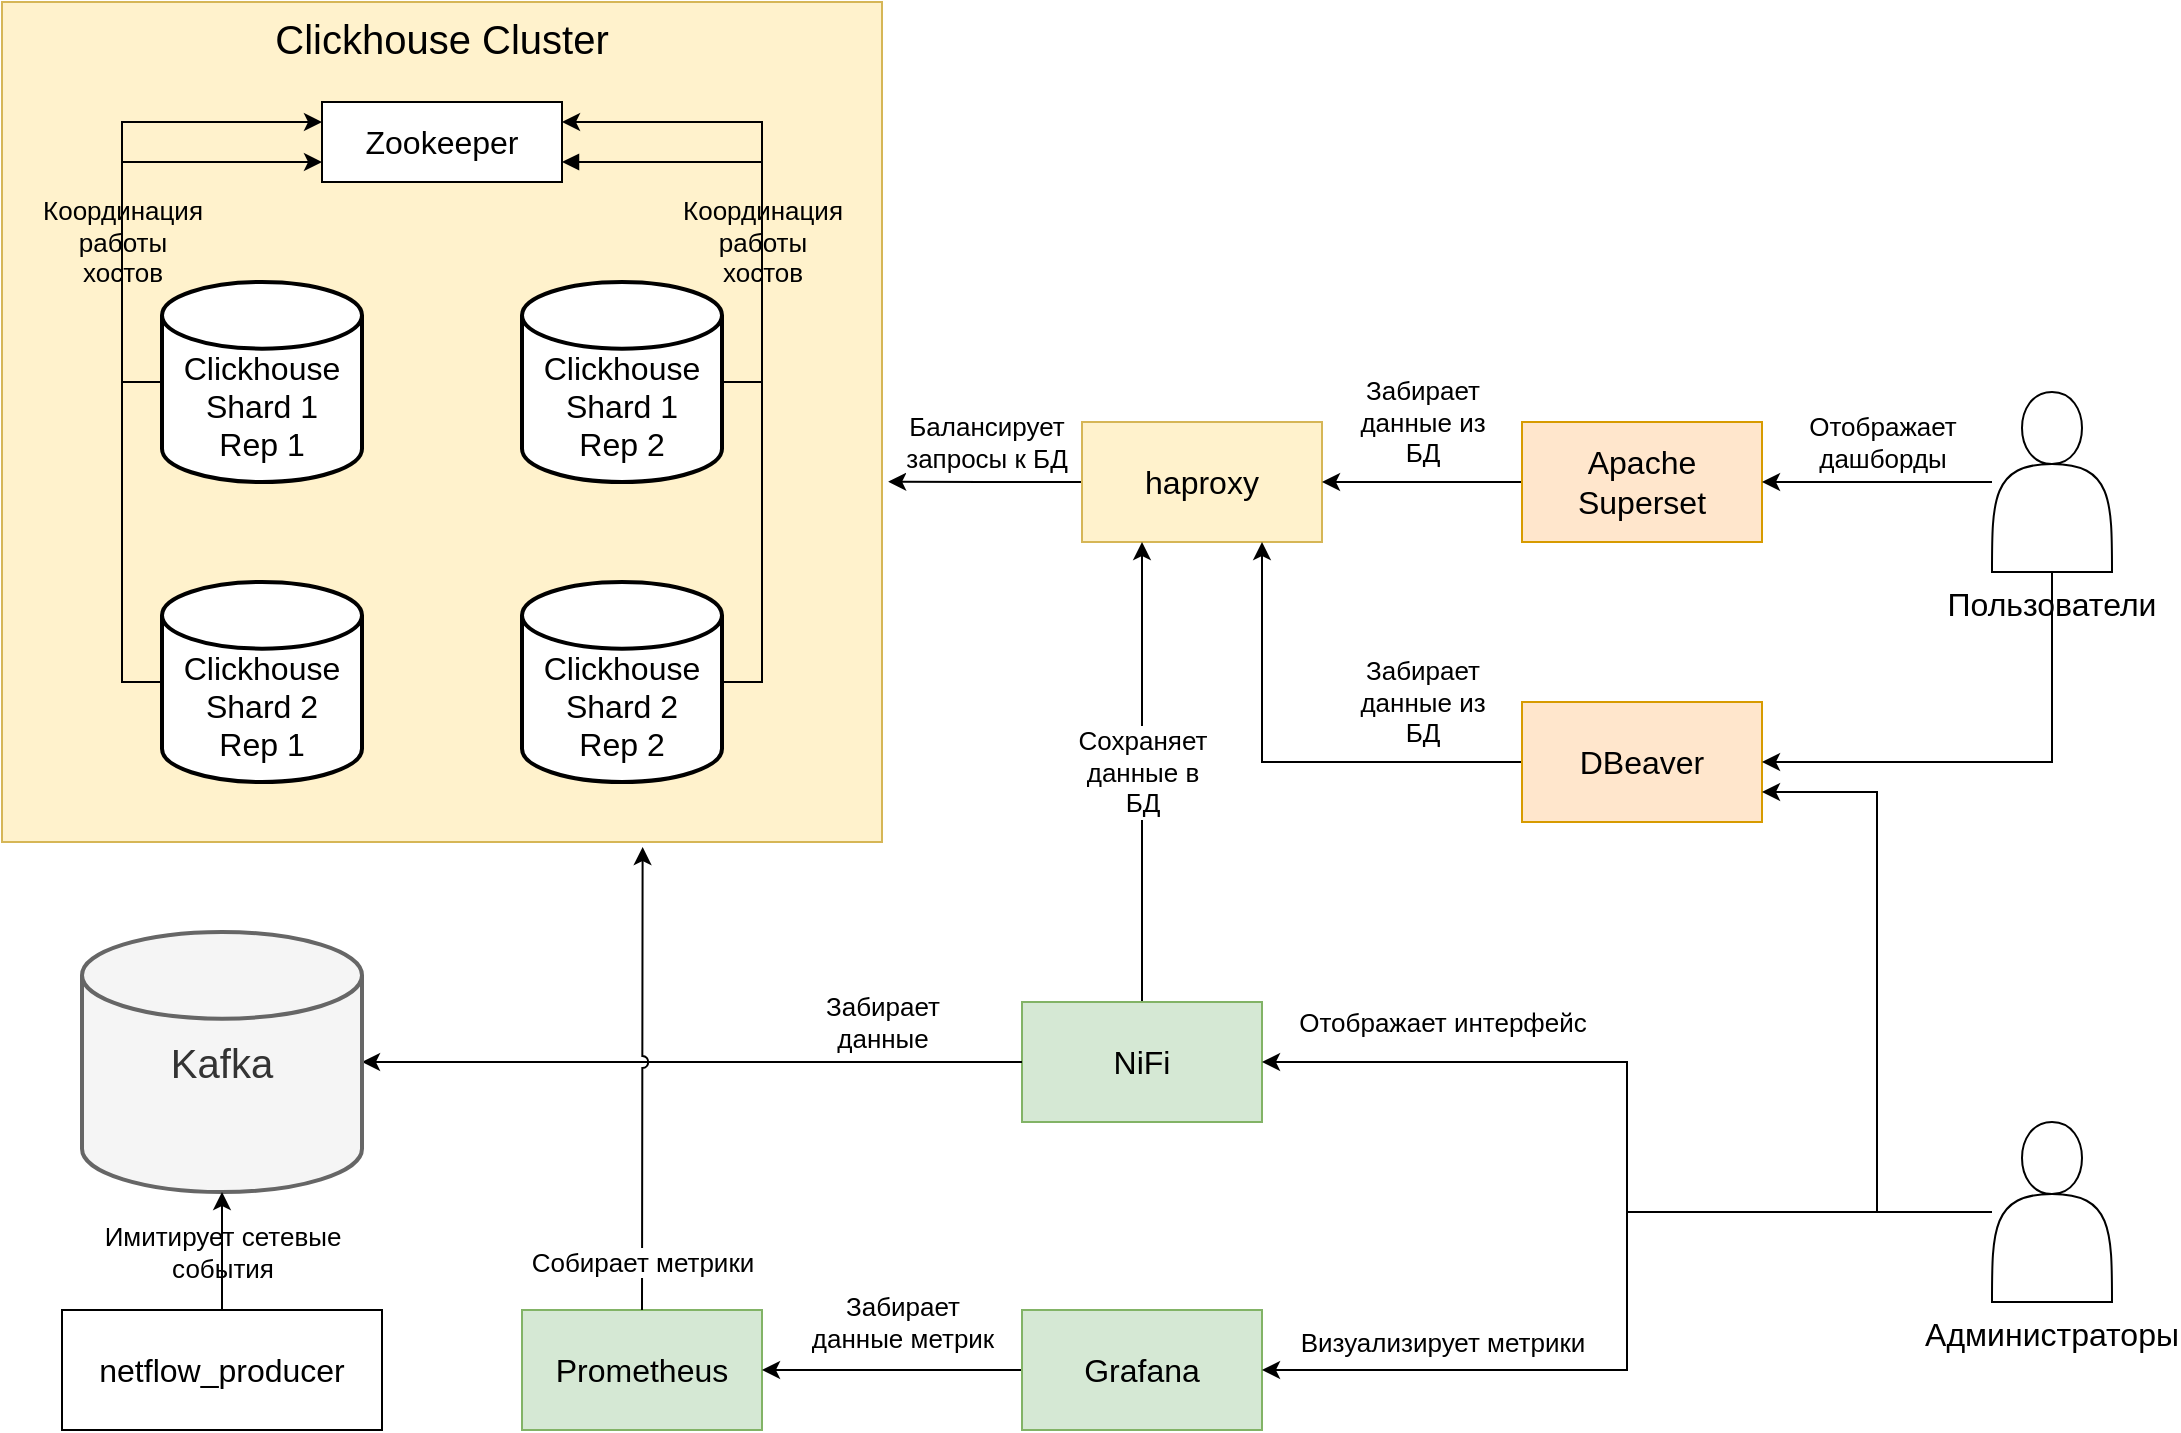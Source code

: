 <mxfile version="26.2.15">
  <diagram name="Страница — 1" id="MMgMjOwD4D79rNEsgax0">
    <mxGraphModel dx="1427" dy="974" grid="1" gridSize="10" guides="1" tooltips="1" connect="1" arrows="1" fold="1" page="1" pageScale="1" pageWidth="1169" pageHeight="827" math="0" shadow="0">
      <root>
        <mxCell id="0" />
        <mxCell id="1" parent="0" />
        <mxCell id="lgsHo6YYuJnd4zfrtJT4-15" value="Балансирует&lt;br&gt;запросы к БД" style="edgeStyle=orthogonalEdgeStyle;rounded=0;orthogonalLoop=1;jettySize=auto;html=1;startArrow=none;startFill=0;fontSize=13;entryX=1.007;entryY=0.571;entryDx=0;entryDy=0;entryPerimeter=0;" parent="1" source="lgsHo6YYuJnd4zfrtJT4-12" target="lgsHo6YYuJnd4zfrtJT4-10" edge="1">
          <mxGeometry y="-20" relative="1" as="geometry">
            <mxPoint as="offset" />
          </mxGeometry>
        </mxCell>
        <mxCell id="lgsHo6YYuJnd4zfrtJT4-12" value="haproxy" style="rounded=0;whiteSpace=wrap;html=1;fontSize=16;fillColor=#fff2cc;strokeColor=#d6b656;" parent="1" vertex="1">
          <mxGeometry x="580" y="250" width="120" height="60" as="geometry" />
        </mxCell>
        <mxCell id="lgsHo6YYuJnd4zfrtJT4-17" value="Забирает&lt;br&gt;данные из&lt;br&gt;БД" style="edgeStyle=orthogonalEdgeStyle;rounded=0;orthogonalLoop=1;jettySize=auto;html=1;entryX=1;entryY=0.5;entryDx=0;entryDy=0;fontSize=13;" parent="1" source="lgsHo6YYuJnd4zfrtJT4-13" target="lgsHo6YYuJnd4zfrtJT4-12" edge="1">
          <mxGeometry y="-30" relative="1" as="geometry">
            <mxPoint as="offset" />
          </mxGeometry>
        </mxCell>
        <mxCell id="lgsHo6YYuJnd4zfrtJT4-13" value="Apache Superset" style="rounded=0;whiteSpace=wrap;html=1;fontSize=16;fillColor=#ffe6cc;strokeColor=#d79b00;" parent="1" vertex="1">
          <mxGeometry x="800" y="250" width="120" height="60" as="geometry" />
        </mxCell>
        <mxCell id="lgsHo6YYuJnd4zfrtJT4-16" value="Забирает&lt;br&gt;данные из&lt;br&gt;БД" style="edgeStyle=orthogonalEdgeStyle;rounded=0;orthogonalLoop=1;jettySize=auto;html=1;entryX=0.75;entryY=1;entryDx=0;entryDy=0;fontSize=13;" parent="1" source="lgsHo6YYuJnd4zfrtJT4-14" target="lgsHo6YYuJnd4zfrtJT4-12" edge="1">
          <mxGeometry x="-0.583" y="-30" relative="1" as="geometry">
            <mxPoint as="offset" />
          </mxGeometry>
        </mxCell>
        <mxCell id="lgsHo6YYuJnd4zfrtJT4-14" value="DBeaver" style="rounded=0;whiteSpace=wrap;html=1;fontSize=16;fillColor=#ffe6cc;strokeColor=#d79b00;" parent="1" vertex="1">
          <mxGeometry x="800" y="390" width="120" height="60" as="geometry" />
        </mxCell>
        <mxCell id="lgsHo6YYuJnd4zfrtJT4-18" value="Prometheus" style="rounded=0;whiteSpace=wrap;html=1;fontSize=16;fillColor=#d5e8d4;strokeColor=#82b366;" parent="1" vertex="1">
          <mxGeometry x="300" y="694" width="120" height="60" as="geometry" />
        </mxCell>
        <mxCell id="lgsHo6YYuJnd4zfrtJT4-20" value="Забирает&lt;br&gt;данные&amp;nbsp;метрик" style="edgeStyle=orthogonalEdgeStyle;rounded=0;orthogonalLoop=1;jettySize=auto;html=1;fontSize=13;" parent="1" source="lgsHo6YYuJnd4zfrtJT4-19" target="lgsHo6YYuJnd4zfrtJT4-18" edge="1">
          <mxGeometry x="-0.077" y="-24" relative="1" as="geometry">
            <mxPoint as="offset" />
          </mxGeometry>
        </mxCell>
        <mxCell id="lgsHo6YYuJnd4zfrtJT4-19" value="Grafana" style="rounded=0;whiteSpace=wrap;html=1;fontSize=16;fillColor=#d5e8d4;strokeColor=#82b366;" parent="1" vertex="1">
          <mxGeometry x="550" y="694" width="120" height="60" as="geometry" />
        </mxCell>
        <mxCell id="lgsHo6YYuJnd4zfrtJT4-25" value="Отображает&lt;br&gt;дашборды" style="edgeStyle=orthogonalEdgeStyle;rounded=0;orthogonalLoop=1;jettySize=auto;html=1;fontSize=13;" parent="1" source="lgsHo6YYuJnd4zfrtJT4-24" target="lgsHo6YYuJnd4zfrtJT4-13" edge="1">
          <mxGeometry x="-0.043" y="-20" relative="1" as="geometry">
            <mxPoint as="offset" />
          </mxGeometry>
        </mxCell>
        <mxCell id="lgsHo6YYuJnd4zfrtJT4-27" style="edgeStyle=orthogonalEdgeStyle;rounded=0;orthogonalLoop=1;jettySize=auto;html=1;exitX=0.5;exitY=1;exitDx=0;exitDy=0;entryX=1;entryY=0.5;entryDx=0;entryDy=0;" parent="1" source="lgsHo6YYuJnd4zfrtJT4-24" target="lgsHo6YYuJnd4zfrtJT4-14" edge="1">
          <mxGeometry relative="1" as="geometry" />
        </mxCell>
        <mxCell id="lgsHo6YYuJnd4zfrtJT4-24" value="Пользователи" style="shape=actor;whiteSpace=wrap;html=1;verticalAlign=top;labelPosition=center;verticalLabelPosition=bottom;align=center;fontSize=16;" parent="1" vertex="1">
          <mxGeometry x="1035" y="235" width="60" height="90" as="geometry" />
        </mxCell>
        <mxCell id="lgsHo6YYuJnd4zfrtJT4-32" value="Сохраняет&lt;br&gt;данные в&lt;br&gt;БД" style="edgeStyle=orthogonalEdgeStyle;rounded=0;orthogonalLoop=1;jettySize=auto;html=1;exitX=0.5;exitY=0;exitDx=0;exitDy=0;entryX=0.25;entryY=1;entryDx=0;entryDy=0;fontSize=13;" parent="1" source="lgsHo6YYuJnd4zfrtJT4-29" target="lgsHo6YYuJnd4zfrtJT4-12" edge="1">
          <mxGeometry relative="1" as="geometry" />
        </mxCell>
        <mxCell id="lgsHo6YYuJnd4zfrtJT4-29" value="NiFi" style="rounded=0;whiteSpace=wrap;html=1;fontSize=16;fillColor=#d5e8d4;strokeColor=#82b366;" parent="1" vertex="1">
          <mxGeometry x="550" y="540" width="120" height="60" as="geometry" />
        </mxCell>
        <mxCell id="lgsHo6YYuJnd4zfrtJT4-33" value="Забирает&lt;br&gt;данные" style="edgeStyle=orthogonalEdgeStyle;rounded=0;orthogonalLoop=1;jettySize=auto;html=1;exitX=0;exitY=0.5;exitDx=0;exitDy=0;entryX=1;entryY=0.5;entryDx=0;entryDy=0;entryPerimeter=0;fontSize=13;" parent="1" source="lgsHo6YYuJnd4zfrtJT4-29" target="lgsHo6YYuJnd4zfrtJT4-31" edge="1">
          <mxGeometry x="-0.576" y="-20" relative="1" as="geometry">
            <mxPoint as="offset" />
          </mxGeometry>
        </mxCell>
        <mxCell id="lgsHo6YYuJnd4zfrtJT4-39" value="Отображает интерфейс" style="edgeStyle=orthogonalEdgeStyle;rounded=0;orthogonalLoop=1;jettySize=auto;html=1;entryX=1;entryY=0.5;entryDx=0;entryDy=0;fontSize=13;" parent="1" source="lgsHo6YYuJnd4zfrtJT4-36" target="lgsHo6YYuJnd4zfrtJT4-29" edge="1">
          <mxGeometry x="0.591" y="-20" relative="1" as="geometry">
            <mxPoint as="offset" />
          </mxGeometry>
        </mxCell>
        <mxCell id="lgsHo6YYuJnd4zfrtJT4-40" value="Визуализирует метрики" style="edgeStyle=orthogonalEdgeStyle;rounded=0;orthogonalLoop=1;jettySize=auto;html=1;entryX=1;entryY=0.5;entryDx=0;entryDy=0;fontSize=13;" parent="1" source="lgsHo6YYuJnd4zfrtJT4-36" target="lgsHo6YYuJnd4zfrtJT4-19" edge="1">
          <mxGeometry x="0.595" y="-14" relative="1" as="geometry">
            <mxPoint as="offset" />
          </mxGeometry>
        </mxCell>
        <mxCell id="lgsHo6YYuJnd4zfrtJT4-43" style="edgeStyle=orthogonalEdgeStyle;rounded=0;orthogonalLoop=1;jettySize=auto;html=1;entryX=1;entryY=0.75;entryDx=0;entryDy=0;" parent="1" source="lgsHo6YYuJnd4zfrtJT4-36" target="lgsHo6YYuJnd4zfrtJT4-14" edge="1">
          <mxGeometry relative="1" as="geometry" />
        </mxCell>
        <mxCell id="lgsHo6YYuJnd4zfrtJT4-36" value="Администраторы" style="shape=actor;whiteSpace=wrap;html=1;verticalAlign=top;labelPosition=center;verticalLabelPosition=bottom;align=center;fontSize=16;" parent="1" vertex="1">
          <mxGeometry x="1035" y="600" width="60" height="90" as="geometry" />
        </mxCell>
        <mxCell id="lgsHo6YYuJnd4zfrtJT4-44" value="Собирает метрики" style="edgeStyle=orthogonalEdgeStyle;rounded=0;orthogonalLoop=1;jettySize=auto;html=1;entryX=0.728;entryY=1.006;entryDx=0;entryDy=0;entryPerimeter=0;jumpStyle=arc;fontSize=13;labelBackgroundColor=default;" parent="1" source="lgsHo6YYuJnd4zfrtJT4-18" target="lgsHo6YYuJnd4zfrtJT4-10" edge="1">
          <mxGeometry x="-0.793" relative="1" as="geometry">
            <mxPoint x="150" y="694" as="sourcePoint" />
            <mxPoint x="150" y="460" as="targetPoint" />
            <mxPoint as="offset" />
          </mxGeometry>
        </mxCell>
        <mxCell id="lgsHo6YYuJnd4zfrtJT4-31" value="Kafka" style="strokeWidth=2;html=1;shape=mxgraph.flowchart.database;whiteSpace=wrap;fontSize=20;fillColor=#f5f5f5;fontColor=#333333;strokeColor=#666666;" parent="1" vertex="1">
          <mxGeometry x="80" y="505" width="140" height="130" as="geometry" />
        </mxCell>
        <mxCell id="lgsHo6YYuJnd4zfrtJT4-46" value="Имитирует сетевые&lt;br&gt;события" style="edgeStyle=orthogonalEdgeStyle;rounded=0;orthogonalLoop=1;jettySize=auto;html=1;fontSize=13;labelBackgroundColor=none;" parent="1" source="lgsHo6YYuJnd4zfrtJT4-45" target="lgsHo6YYuJnd4zfrtJT4-31" edge="1">
          <mxGeometry relative="1" as="geometry" />
        </mxCell>
        <mxCell id="lgsHo6YYuJnd4zfrtJT4-45" value="netflow_producer" style="rounded=0;whiteSpace=wrap;html=1;fontSize=16;" parent="1" vertex="1">
          <mxGeometry x="70" y="694" width="160" height="60" as="geometry" />
        </mxCell>
        <mxCell id="-7t62UyaoHXFbZlgWCff-10" value="" style="group" vertex="1" connectable="0" parent="1">
          <mxGeometry x="40" y="40" width="440" height="420" as="geometry" />
        </mxCell>
        <mxCell id="lgsHo6YYuJnd4zfrtJT4-11" value="" style="group;fillColor=#fff2cc;strokeColor=#d6b656;container=0;" parent="-7t62UyaoHXFbZlgWCff-10" vertex="1" connectable="0">
          <mxGeometry y="60" width="440" height="360" as="geometry" />
        </mxCell>
        <mxCell id="lgsHo6YYuJnd4zfrtJT4-10" value="Clickhouse Cluster" style="rounded=0;whiteSpace=wrap;html=1;fontSize=20;verticalAlign=top;fillColor=#fff2cc;strokeColor=#d6b656;container=0;" parent="-7t62UyaoHXFbZlgWCff-10" vertex="1">
          <mxGeometry width="440" height="420" as="geometry" />
        </mxCell>
        <mxCell id="-7t62UyaoHXFbZlgWCff-8" style="edgeStyle=orthogonalEdgeStyle;rounded=0;orthogonalLoop=1;jettySize=auto;html=1;exitX=0;exitY=0.5;exitDx=0;exitDy=0;exitPerimeter=0;entryX=0;entryY=0.75;entryDx=0;entryDy=0;" edge="1" parent="-7t62UyaoHXFbZlgWCff-10" source="lgsHo6YYuJnd4zfrtJT4-1" target="-7t62UyaoHXFbZlgWCff-1">
          <mxGeometry relative="1" as="geometry" />
        </mxCell>
        <mxCell id="lgsHo6YYuJnd4zfrtJT4-1" value="Clickhouse&lt;br&gt;Shard 1&lt;br&gt;Rep 1" style="strokeWidth=2;html=1;shape=mxgraph.flowchart.database;whiteSpace=wrap;fontSize=16;verticalAlign=middle;spacingTop=24;container=0;" parent="-7t62UyaoHXFbZlgWCff-10" vertex="1">
          <mxGeometry x="80" y="140" width="100" height="100" as="geometry" />
        </mxCell>
        <mxCell id="lgsHo6YYuJnd4zfrtJT4-6" value="Clickhouse&lt;br&gt;Shard 1&lt;br&gt;Rep 2" style="strokeWidth=2;html=1;shape=mxgraph.flowchart.database;whiteSpace=wrap;fontSize=16;verticalAlign=middle;spacingTop=24;container=0;" parent="-7t62UyaoHXFbZlgWCff-10" vertex="1">
          <mxGeometry x="260" y="140" width="100" height="100" as="geometry" />
        </mxCell>
        <mxCell id="-7t62UyaoHXFbZlgWCff-9" value="Координация&lt;br&gt;работы&lt;br&gt;хостов" style="edgeStyle=orthogonalEdgeStyle;rounded=0;orthogonalLoop=1;jettySize=auto;html=1;exitX=0;exitY=0.5;exitDx=0;exitDy=0;exitPerimeter=0;entryX=0;entryY=0.25;entryDx=0;entryDy=0;labelBackgroundColor=none;fontSize=13;" edge="1" parent="-7t62UyaoHXFbZlgWCff-10" source="lgsHo6YYuJnd4zfrtJT4-7" target="-7t62UyaoHXFbZlgWCff-1">
          <mxGeometry x="0.2" relative="1" as="geometry">
            <mxPoint as="offset" />
          </mxGeometry>
        </mxCell>
        <mxCell id="lgsHo6YYuJnd4zfrtJT4-7" value="Clickhouse&lt;br&gt;Shard 2&lt;br&gt;Rep 1" style="strokeWidth=2;html=1;shape=mxgraph.flowchart.database;whiteSpace=wrap;fontSize=16;verticalAlign=middle;spacingTop=24;container=0;" parent="-7t62UyaoHXFbZlgWCff-10" vertex="1">
          <mxGeometry x="80" y="290" width="100" height="100" as="geometry" />
        </mxCell>
        <mxCell id="-7t62UyaoHXFbZlgWCff-7" style="edgeStyle=orthogonalEdgeStyle;rounded=0;orthogonalLoop=1;jettySize=auto;html=1;exitX=1;exitY=0.5;exitDx=0;exitDy=0;exitPerimeter=0;entryX=1;entryY=0.25;entryDx=0;entryDy=0;" edge="1" parent="-7t62UyaoHXFbZlgWCff-10" source="lgsHo6YYuJnd4zfrtJT4-8" target="-7t62UyaoHXFbZlgWCff-1">
          <mxGeometry relative="1" as="geometry" />
        </mxCell>
        <mxCell id="lgsHo6YYuJnd4zfrtJT4-8" value="Clickhouse&lt;br&gt;Shard 2&lt;br&gt;Rep 2" style="strokeWidth=2;html=1;shape=mxgraph.flowchart.database;whiteSpace=wrap;fontSize=16;verticalAlign=middle;spacingTop=24;container=0;" parent="-7t62UyaoHXFbZlgWCff-10" vertex="1">
          <mxGeometry x="260" y="290" width="100" height="100" as="geometry" />
        </mxCell>
        <mxCell id="-7t62UyaoHXFbZlgWCff-1" value="Zookeeper" style="rounded=0;whiteSpace=wrap;html=1;fontSize=16;" vertex="1" parent="-7t62UyaoHXFbZlgWCff-10">
          <mxGeometry x="160" y="50" width="120" height="40" as="geometry" />
        </mxCell>
        <mxCell id="-7t62UyaoHXFbZlgWCff-5" value="Координация&lt;br&gt;работы&lt;br&gt;хостов" style="edgeStyle=orthogonalEdgeStyle;rounded=0;orthogonalLoop=1;jettySize=auto;html=1;exitX=1;exitY=0.75;exitDx=0;exitDy=0;entryX=1;entryY=0.5;entryDx=0;entryDy=0;entryPerimeter=0;startArrow=block;startFill=1;endArrow=none;fontSize=13;labelBackgroundColor=none;" edge="1" parent="-7t62UyaoHXFbZlgWCff-10" source="-7t62UyaoHXFbZlgWCff-1" target="lgsHo6YYuJnd4zfrtJT4-6">
          <mxGeometry x="0.217" relative="1" as="geometry">
            <mxPoint as="offset" />
          </mxGeometry>
        </mxCell>
      </root>
    </mxGraphModel>
  </diagram>
</mxfile>
